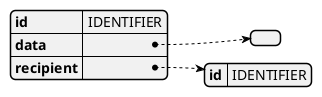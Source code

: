 @startjson
{
    "id": "IDENTIFIER",
    "data": {},
    "recipient": {
        "id": "IDENTIFIER"
    }
}
@endjson